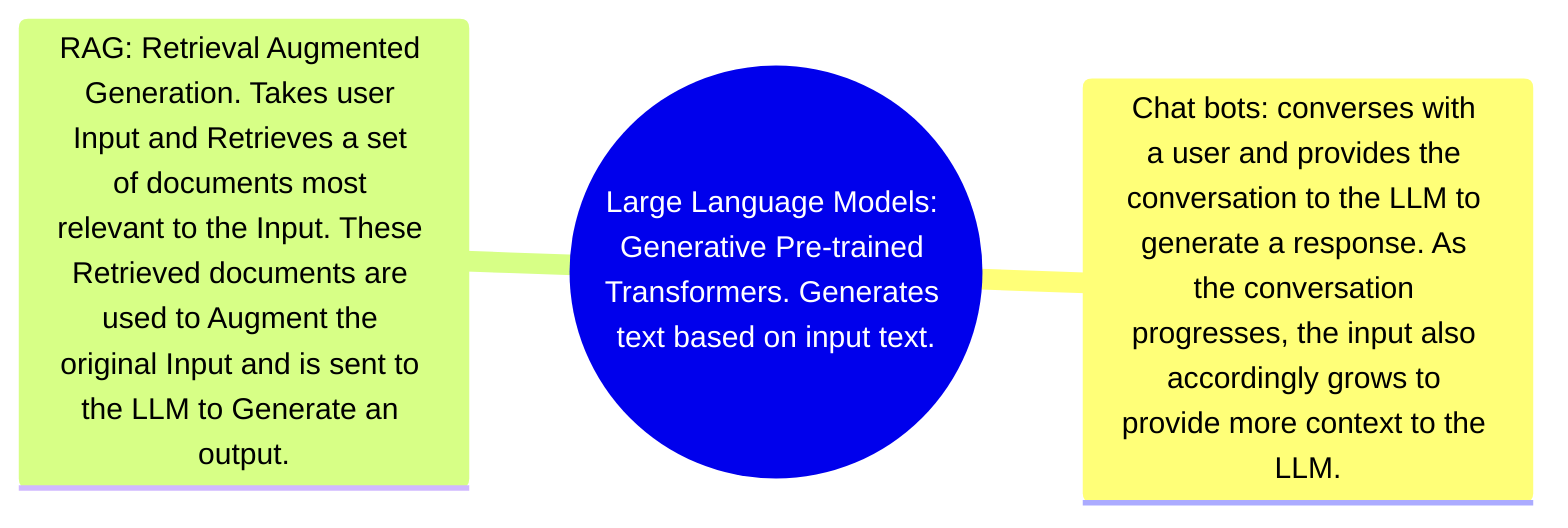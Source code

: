 mindmap
LLM((Large Language Models: Generative Pre-trained Transformers. Generates text based on input text.))
    Chat bots: converses with a user and provides the conversation to the LLM to generate a response. As the conversation progresses, the input also accordingly grows to provide more context to the LLM.
    RAG: Retrieval Augmented Generation. Takes user Input and Retrieves a set of documents most relevant to the Input. These Retrieved documents are used to Augment the original Input and is sent to the LLM to Generate an output.